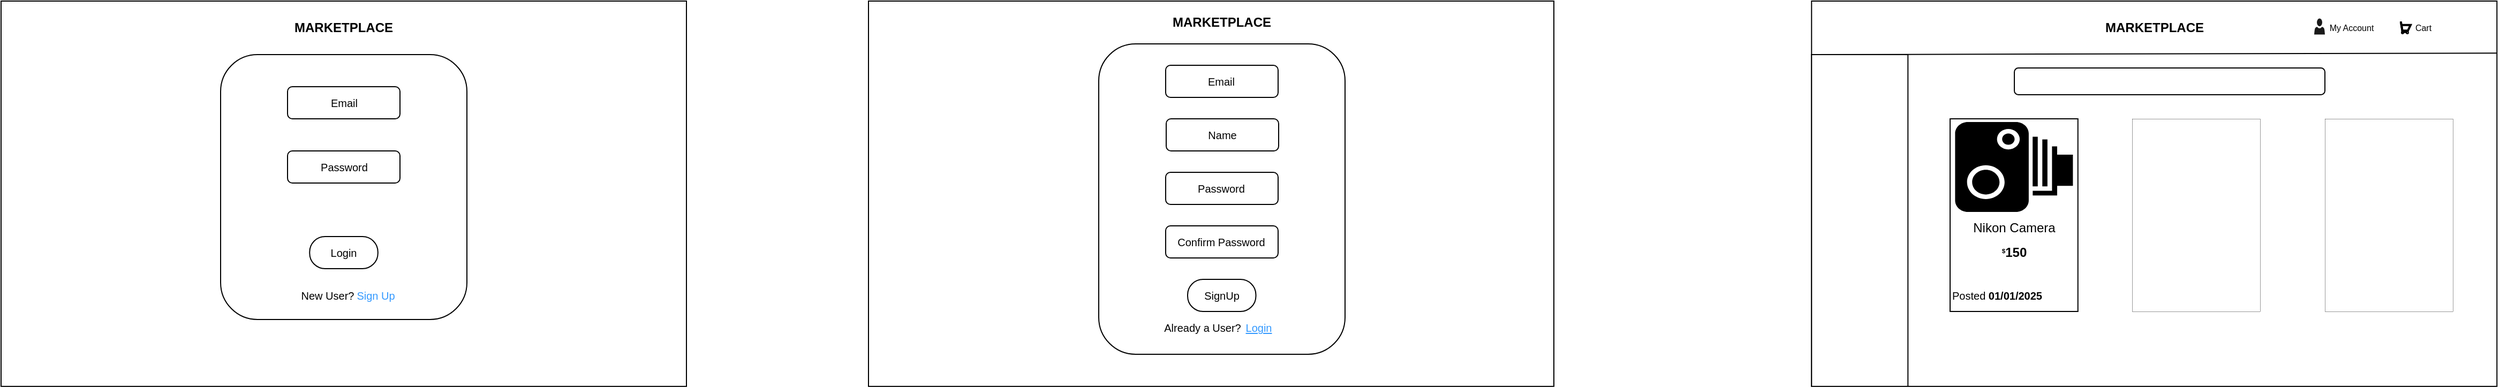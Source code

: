 <mxfile version="26.0.9">
  <diagram name="Page-1" id="ZON4f8YEG2RIICSki0mQ">
    <mxGraphModel dx="1787" dy="519" grid="1" gridSize="10" guides="1" tooltips="1" connect="1" arrows="1" fold="1" page="1" pageScale="1" pageWidth="850" pageHeight="1100" math="0" shadow="0">
      <root>
        <mxCell id="0" />
        <mxCell id="1" parent="0" />
        <mxCell id="mW0ngCop3CINJ1be3WMp-2" value="" style="rounded=0;whiteSpace=wrap;html=1;" parent="1" vertex="1">
          <mxGeometry x="930.64" y="140" width="640" height="360" as="geometry" />
        </mxCell>
        <mxCell id="mW0ngCop3CINJ1be3WMp-6" value="MARKETPLACE" style="text;html=1;align=center;verticalAlign=middle;whiteSpace=wrap;rounded=0;fontSize=12;fontStyle=1" parent="1" vertex="1">
          <mxGeometry x="1190.64" y="150" width="120" height="30" as="geometry" />
        </mxCell>
        <mxCell id="mW0ngCop3CINJ1be3WMp-8" value="" style="endArrow=none;html=1;rounded=0;exitX=-0.001;exitY=0.139;exitDx=0;exitDy=0;exitPerimeter=0;entryX=1;entryY=0.135;entryDx=0;entryDy=0;entryPerimeter=0;" parent="1" source="mW0ngCop3CINJ1be3WMp-2" target="mW0ngCop3CINJ1be3WMp-2" edge="1">
          <mxGeometry width="50" height="50" relative="1" as="geometry">
            <mxPoint x="1130.64" y="310" as="sourcePoint" />
            <mxPoint x="1180.64" y="260" as="targetPoint" />
          </mxGeometry>
        </mxCell>
        <mxCell id="kuk41mJsH78Om6LIC-oG-3" value="" style="whiteSpace=wrap;html=1;" parent="1" vertex="1">
          <mxGeometry x="930.64" y="190" width="90" height="310" as="geometry" />
        </mxCell>
        <mxCell id="kuk41mJsH78Om6LIC-oG-4" value="" style="rounded=0;whiteSpace=wrap;html=1;strokeWidth=1;" parent="1" vertex="1">
          <mxGeometry x="1060" y="250" width="119.36" height="180" as="geometry" />
        </mxCell>
        <mxCell id="kuk41mJsH78Om6LIC-oG-7" value="" style="rounded=1;whiteSpace=wrap;html=1;" parent="1" vertex="1">
          <mxGeometry x="1120" y="202.5" width="290" height="25" as="geometry" />
        </mxCell>
        <mxCell id="kuk41mJsH78Om6LIC-oG-8" value="" style="rounded=0;whiteSpace=wrap;html=1;" parent="1" vertex="1">
          <mxGeometry x="-760" y="140" width="640" height="360" as="geometry" />
        </mxCell>
        <mxCell id="kuk41mJsH78Om6LIC-oG-9" value="" style="rounded=1;whiteSpace=wrap;html=1;" parent="1" vertex="1">
          <mxGeometry x="-555" y="190" width="230" height="247.5" as="geometry" />
        </mxCell>
        <mxCell id="kuk41mJsH78Om6LIC-oG-11" value="&lt;font style=&quot;font-size: 10px;&quot;&gt;Email&lt;/font&gt;" style="rounded=1;whiteSpace=wrap;html=1;" parent="1" vertex="1">
          <mxGeometry x="-492.5" y="220" width="105" height="30" as="geometry" />
        </mxCell>
        <mxCell id="kuk41mJsH78Om6LIC-oG-12" value="&lt;font style=&quot;font-size: 10px;&quot;&gt;Password&lt;/font&gt;" style="rounded=1;whiteSpace=wrap;html=1;" parent="1" vertex="1">
          <mxGeometry x="-492.5" y="280" width="105" height="30" as="geometry" />
        </mxCell>
        <mxCell id="kuk41mJsH78Om6LIC-oG-14" value="&lt;font style=&quot;font-size: 10px;&quot;&gt;Login&lt;/font&gt;" style="rounded=1;whiteSpace=wrap;html=1;labelBorderColor=none;arcSize=48;fillColor=light-dark(#FFFFFF,#3399FF);" parent="1" vertex="1">
          <mxGeometry x="-471.87" y="360" width="63.75" height="30" as="geometry" />
        </mxCell>
        <mxCell id="kuk41mJsH78Om6LIC-oG-15" value="New User?" style="text;html=1;align=center;verticalAlign=middle;whiteSpace=wrap;rounded=0;fontSize=10;" parent="1" vertex="1">
          <mxGeometry x="-490" y="400" width="70" height="30" as="geometry" />
        </mxCell>
        <mxCell id="kuk41mJsH78Om6LIC-oG-16" value="&lt;font style=&quot;&quot;&gt;Sign Up&lt;/font&gt;" style="text;html=1;align=center;verticalAlign=middle;whiteSpace=wrap;rounded=0;fontStyle=0;fontColor=light-dark(#3399FF,#66B2FF);fontSize=10;" parent="1" vertex="1">
          <mxGeometry x="-430" y="400" width="40" height="30" as="geometry" />
        </mxCell>
        <mxCell id="kuk41mJsH78Om6LIC-oG-17" value="" style="rounded=0;whiteSpace=wrap;html=1;" parent="1" vertex="1">
          <mxGeometry x="50" y="140" width="640" height="360" as="geometry" />
        </mxCell>
        <mxCell id="kuk41mJsH78Om6LIC-oG-18" value="" style="rounded=1;whiteSpace=wrap;html=1;" parent="1" vertex="1">
          <mxGeometry x="265" y="180" width="230" height="290" as="geometry" />
        </mxCell>
        <mxCell id="kuk41mJsH78Om6LIC-oG-19" value="&lt;font style=&quot;font-size: 10px;&quot;&gt;Email&lt;/font&gt;" style="rounded=1;whiteSpace=wrap;html=1;" parent="1" vertex="1">
          <mxGeometry x="327.49" y="200" width="105" height="30" as="geometry" />
        </mxCell>
        <mxCell id="kuk41mJsH78Om6LIC-oG-20" value="&lt;font style=&quot;font-size: 10px;&quot;&gt;Password&lt;/font&gt;" style="rounded=1;whiteSpace=wrap;html=1;" parent="1" vertex="1">
          <mxGeometry x="327.49" y="300" width="105" height="30" as="geometry" />
        </mxCell>
        <mxCell id="kuk41mJsH78Om6LIC-oG-21" value="&lt;font style=&quot;font-size: 10px;&quot;&gt;SignUp&lt;/font&gt;" style="rounded=1;whiteSpace=wrap;html=1;labelBorderColor=none;arcSize=48;fillColor=light-dark(#FFFFFF,#3399FF);" parent="1" vertex="1">
          <mxGeometry x="348" y="400" width="63.75" height="30" as="geometry" />
        </mxCell>
        <mxCell id="kuk41mJsH78Om6LIC-oG-22" value="&lt;font style=&quot;font-size: 10px;&quot;&gt;Already a User?&lt;/font&gt;" style="text;html=1;align=center;verticalAlign=middle;whiteSpace=wrap;rounded=0;" parent="1" vertex="1">
          <mxGeometry x="321.62" y="430" width="80.13" height="30" as="geometry" />
        </mxCell>
        <mxCell id="kuk41mJsH78Om6LIC-oG-23" value="&lt;font style=&quot;font-size: 10px;&quot;&gt;Login&lt;/font&gt;" style="text;html=1;align=center;verticalAlign=middle;whiteSpace=wrap;rounded=0;fontStyle=4;fontColor=#3399FF;" parent="1" vertex="1">
          <mxGeometry x="394.77" y="430" width="39.1" height="30" as="geometry" />
        </mxCell>
        <mxCell id="l5Ja21dtpkkCvZN6dyFc-1" value="&lt;font style=&quot;font-size: 10px;&quot;&gt;Confirm Password&lt;/font&gt;" style="rounded=1;whiteSpace=wrap;html=1;" parent="1" vertex="1">
          <mxGeometry x="327.49" y="350" width="105" height="30" as="geometry" />
        </mxCell>
        <mxCell id="l5Ja21dtpkkCvZN6dyFc-2" value="&lt;font style=&quot;font-size: 10px;&quot;&gt;Name&lt;/font&gt;" style="rounded=1;whiteSpace=wrap;html=1;" parent="1" vertex="1">
          <mxGeometry x="328" y="250" width="105" height="30" as="geometry" />
        </mxCell>
        <mxCell id="l5Ja21dtpkkCvZN6dyFc-3" value="MARKETPLACE" style="text;html=1;align=center;verticalAlign=middle;whiteSpace=wrap;rounded=0;fontSize=12;fontStyle=1" parent="1" vertex="1">
          <mxGeometry x="319.87" y="145" width="120" height="30" as="geometry" />
        </mxCell>
        <mxCell id="l5Ja21dtpkkCvZN6dyFc-4" value="MARKETPLACE" style="text;html=1;align=center;verticalAlign=middle;whiteSpace=wrap;rounded=0;fontSize=12;fontStyle=1" parent="1" vertex="1">
          <mxGeometry x="-500.0" y="150" width="120" height="30" as="geometry" />
        </mxCell>
        <mxCell id="l5Ja21dtpkkCvZN6dyFc-7" value="" style="shape=image;html=1;verticalAlign=top;verticalLabelPosition=bottom;labelBackgroundColor=#ffffff;imageAspect=0;aspect=fixed;image=https://cdn0.iconfinder.com/data/icons/phosphor-fill-vol-4/256/sign-out-fill-128.png;imageBorder=none;imageBackground=default;fillStyle=auto;" parent="1" vertex="1">
          <mxGeometry x="1540" y="156.25" width="17.5" height="17.5" as="geometry" />
        </mxCell>
        <mxCell id="l5Ja21dtpkkCvZN6dyFc-11" value="" style="html=1;verticalLabelPosition=bottom;align=center;labelBackgroundColor=#ffffff;verticalAlign=top;strokeWidth=2;strokeColor=#000000;shadow=0;dashed=0;shape=mxgraph.ios7.icons.shopping_cart;" parent="1" vertex="1">
          <mxGeometry x="1480" y="160" width="10" height="10" as="geometry" />
        </mxCell>
        <mxCell id="l5Ja21dtpkkCvZN6dyFc-12" value="" style="sketch=0;pointerEvents=1;shadow=0;dashed=0;html=1;strokeColor=none;labelPosition=center;verticalLabelPosition=bottom;verticalAlign=top;align=center;fillColor=#1A1A1A;shape=mxgraph.mscae.intune.account_portal" parent="1" vertex="1">
          <mxGeometry x="1400" y="156.25" width="10" height="15" as="geometry" />
        </mxCell>
        <mxCell id="l5Ja21dtpkkCvZN6dyFc-13" value="My Account" style="text;html=1;align=center;verticalAlign=middle;whiteSpace=wrap;rounded=0;fontSize=8;" parent="1" vertex="1">
          <mxGeometry x="1410" y="150" width="50" height="30" as="geometry" />
        </mxCell>
        <mxCell id="l5Ja21dtpkkCvZN6dyFc-14" value="Cart" style="text;html=1;align=center;verticalAlign=middle;whiteSpace=wrap;rounded=0;fontSize=8;" parent="1" vertex="1">
          <mxGeometry x="1492" y="150" width="20" height="30" as="geometry" />
        </mxCell>
        <mxCell id="l5Ja21dtpkkCvZN6dyFc-16" value="" style="shape=image;html=1;verticalAlign=top;verticalLabelPosition=bottom;labelBackgroundColor=#ffffff;imageAspect=0;aspect=fixed;image=https://cdn4.iconfinder.com/data/icons/ionicons/512/icon-ios7-search-strong-128.png" parent="1" vertex="1">
          <mxGeometry x="1390" y="205" width="20" height="20" as="geometry" />
        </mxCell>
        <mxCell id="l5Ja21dtpkkCvZN6dyFc-19" value="" style="rounded=0;whiteSpace=wrap;html=1;strokeWidth=0.2;" parent="1" vertex="1">
          <mxGeometry x="1230" y="250" width="119.36" height="180" as="geometry" />
        </mxCell>
        <mxCell id="l5Ja21dtpkkCvZN6dyFc-20" value="" style="rounded=0;whiteSpace=wrap;html=1;strokeWidth=0.2;" parent="1" vertex="1">
          <mxGeometry x="1410" y="250" width="119.36" height="180" as="geometry" />
        </mxCell>
        <mxCell id="l5Ja21dtpkkCvZN6dyFc-22" value="" style="shape=mxgraph.signs.tech.camera_1;html=1;pointerEvents=1;fillColor=#000000;strokeColor=none;verticalLabelPosition=bottom;verticalAlign=top;align=center;" parent="1" vertex="1">
          <mxGeometry x="1064.68" y="253" width="110" height="84" as="geometry" />
        </mxCell>
        <mxCell id="l5Ja21dtpkkCvZN6dyFc-23" value="&lt;b&gt;&lt;font style=&quot;font-size: 7px;&quot;&gt;&lt;sup style=&quot;&quot;&gt;$&lt;/sup&gt;&lt;/font&gt;150&lt;/b&gt;" style="text;html=1;align=center;verticalAlign=middle;whiteSpace=wrap;rounded=0;" parent="1" vertex="1">
          <mxGeometry x="1089.68" y="360" width="60" height="30" as="geometry" />
        </mxCell>
        <mxCell id="l5Ja21dtpkkCvZN6dyFc-24" value="Nikon Camera" style="text;html=1;align=center;verticalAlign=middle;whiteSpace=wrap;rounded=0;" parent="1" vertex="1">
          <mxGeometry x="1079.68" y="337" width="80" height="30" as="geometry" />
        </mxCell>
        <mxCell id="l5Ja21dtpkkCvZN6dyFc-27" value="&lt;font style=&quot;font-size: 10px;&quot;&gt;Posted&amp;nbsp;&lt;b style=&quot;&quot;&gt;01/01/2025&lt;/b&gt;&lt;/font&gt;" style="text;html=1;align=left;verticalAlign=middle;whiteSpace=wrap;rounded=0;" parent="1" vertex="1">
          <mxGeometry x="1060" y="400" width="110" height="30" as="geometry" />
        </mxCell>
      </root>
    </mxGraphModel>
  </diagram>
</mxfile>
